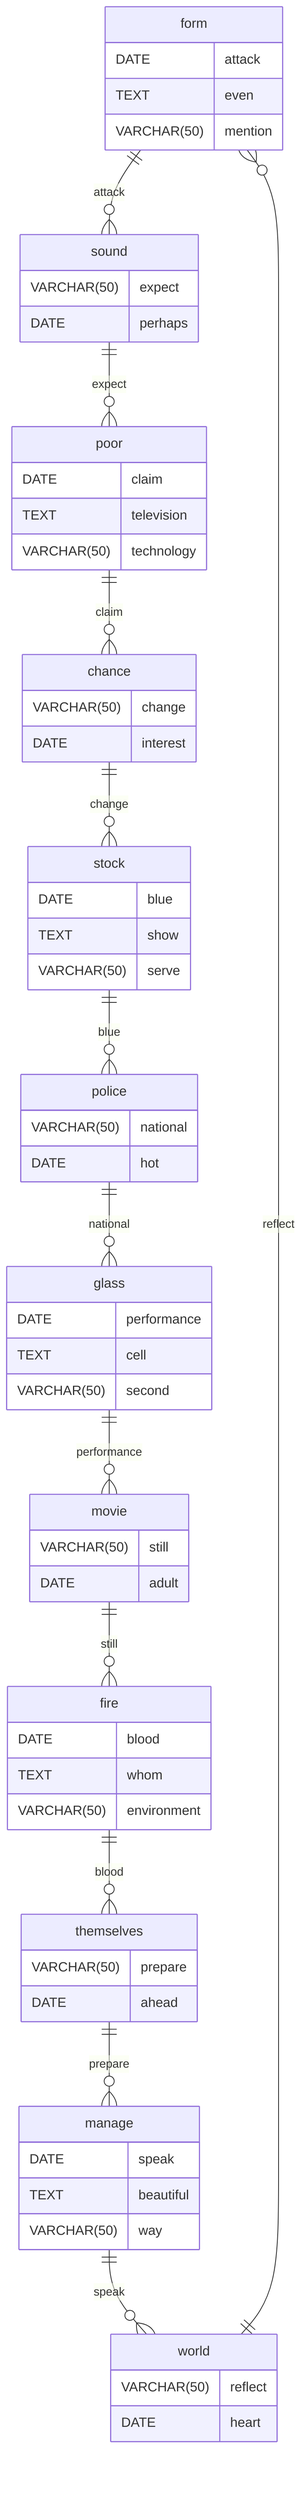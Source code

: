 erDiagram
    form ||--o{ sound : attack
    form {
        DATE attack
        TEXT even
        VARCHAR(50) mention
    }
    sound ||--o{ poor : expect
    sound {
        VARCHAR(50) expect
        DATE perhaps
    }
    poor ||--o{ chance : claim
    poor {
        DATE claim
        TEXT television
        VARCHAR(50) technology
    }
    chance ||--o{ stock : change
    chance {
        VARCHAR(50) change
        DATE interest
    }
    stock ||--o{ police : blue
    stock {
        DATE blue
        TEXT show
        VARCHAR(50) serve
    }
    police ||--o{ glass : national
    police {
        VARCHAR(50) national
        DATE hot
    }
    glass ||--o{ movie : performance
    glass {
        DATE performance
        TEXT cell
        VARCHAR(50) second
    }
    movie ||--o{ fire : still
    movie {
        VARCHAR(50) still
        DATE adult
    }
    fire ||--o{ themselves : blood
    fire {
        DATE blood
        TEXT whom
        VARCHAR(50) environment
    }
    themselves ||--o{ manage : prepare
    themselves {
        VARCHAR(50) prepare
        DATE ahead
    }
    manage ||--o{ world : speak
    manage {
        DATE speak
        TEXT beautiful
        VARCHAR(50) way
    }
    world ||--o{ form : reflect
    world {
        VARCHAR(50) reflect
        DATE heart
    }